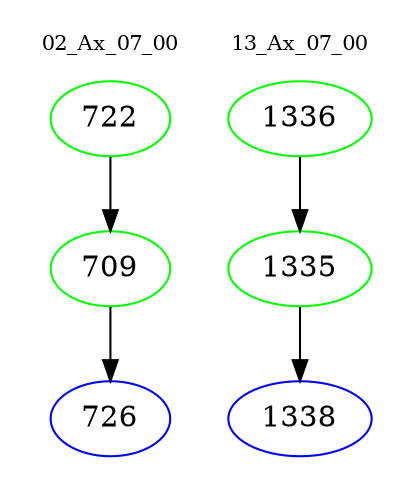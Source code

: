 digraph{
subgraph cluster_0 {
color = white
label = "02_Ax_07_00";
fontsize=10;
T0_722 [label="722", color="green"]
T0_722 -> T0_709 [color="black"]
T0_709 [label="709", color="green"]
T0_709 -> T0_726 [color="black"]
T0_726 [label="726", color="blue"]
}
subgraph cluster_1 {
color = white
label = "13_Ax_07_00";
fontsize=10;
T1_1336 [label="1336", color="green"]
T1_1336 -> T1_1335 [color="black"]
T1_1335 [label="1335", color="green"]
T1_1335 -> T1_1338 [color="black"]
T1_1338 [label="1338", color="blue"]
}
}

